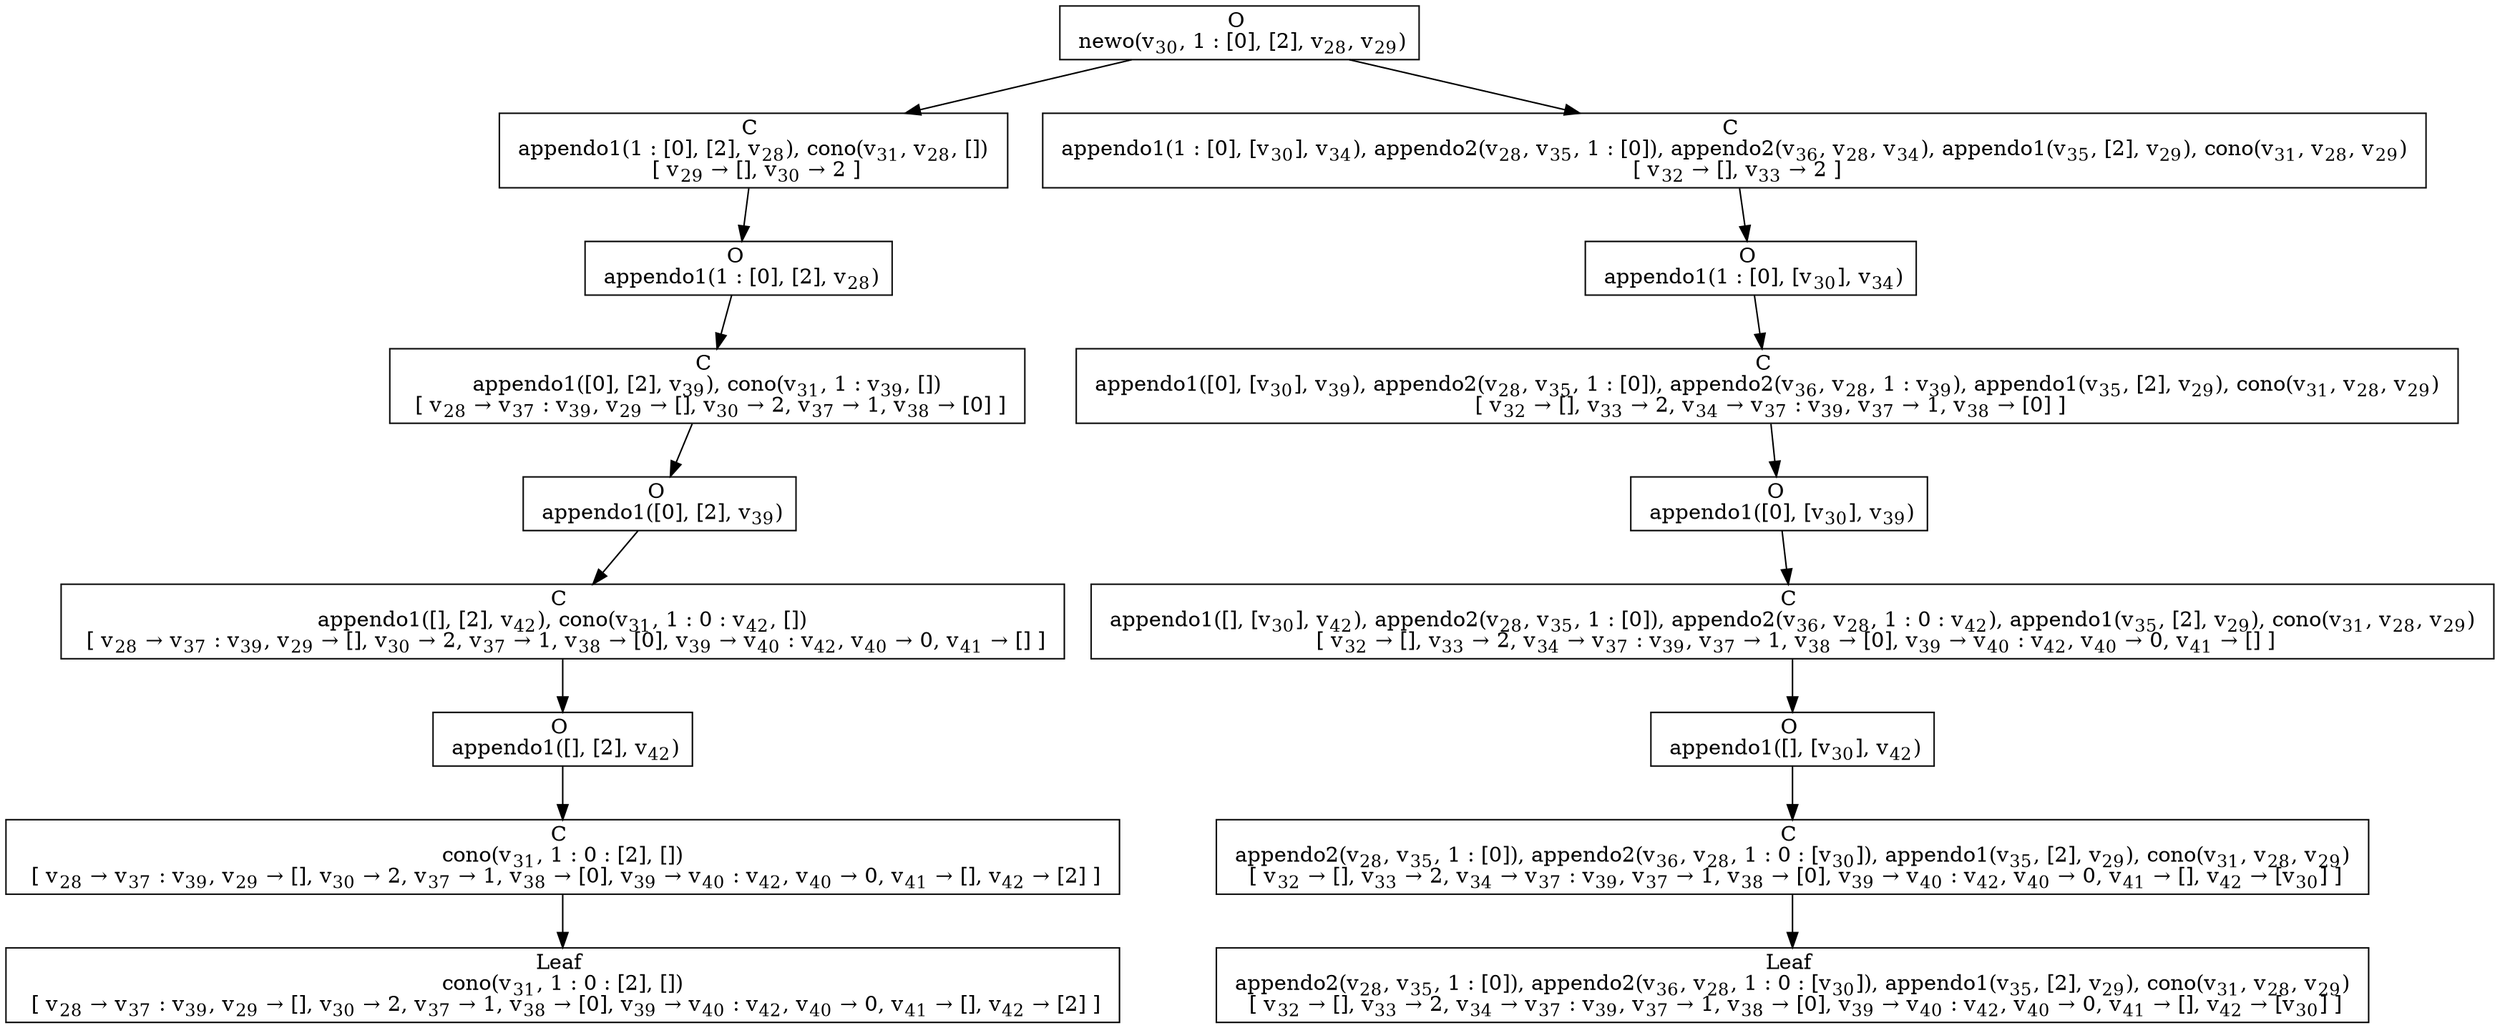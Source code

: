 digraph {
    graph [rankdir=TB
          ,bgcolor=transparent];
    node [shape=box
         ,fillcolor=white
         ,style=filled];
    0 [label=<O <BR/> newo(v<SUB>30</SUB>, 1 : [0], [2], v<SUB>28</SUB>, v<SUB>29</SUB>)>];
    1 [label=<C <BR/> appendo1(1 : [0], [2], v<SUB>28</SUB>), cono(v<SUB>31</SUB>, v<SUB>28</SUB>, []) <BR/>  [ v<SUB>29</SUB> &rarr; [], v<SUB>30</SUB> &rarr; 2 ] >];
    2 [label=<C <BR/> appendo1(1 : [0], [v<SUB>30</SUB>], v<SUB>34</SUB>), appendo2(v<SUB>28</SUB>, v<SUB>35</SUB>, 1 : [0]), appendo2(v<SUB>36</SUB>, v<SUB>28</SUB>, v<SUB>34</SUB>), appendo1(v<SUB>35</SUB>, [2], v<SUB>29</SUB>), cono(v<SUB>31</SUB>, v<SUB>28</SUB>, v<SUB>29</SUB>) <BR/>  [ v<SUB>32</SUB> &rarr; [], v<SUB>33</SUB> &rarr; 2 ] >];
    3 [label=<O <BR/> appendo1(1 : [0], [2], v<SUB>28</SUB>)>];
    4 [label=<C <BR/> appendo1([0], [2], v<SUB>39</SUB>), cono(v<SUB>31</SUB>, 1 : v<SUB>39</SUB>, []) <BR/>  [ v<SUB>28</SUB> &rarr; v<SUB>37</SUB> : v<SUB>39</SUB>, v<SUB>29</SUB> &rarr; [], v<SUB>30</SUB> &rarr; 2, v<SUB>37</SUB> &rarr; 1, v<SUB>38</SUB> &rarr; [0] ] >];
    5 [label=<O <BR/> appendo1([0], [2], v<SUB>39</SUB>)>];
    6 [label=<C <BR/> appendo1([], [2], v<SUB>42</SUB>), cono(v<SUB>31</SUB>, 1 : 0 : v<SUB>42</SUB>, []) <BR/>  [ v<SUB>28</SUB> &rarr; v<SUB>37</SUB> : v<SUB>39</SUB>, v<SUB>29</SUB> &rarr; [], v<SUB>30</SUB> &rarr; 2, v<SUB>37</SUB> &rarr; 1, v<SUB>38</SUB> &rarr; [0], v<SUB>39</SUB> &rarr; v<SUB>40</SUB> : v<SUB>42</SUB>, v<SUB>40</SUB> &rarr; 0, v<SUB>41</SUB> &rarr; [] ] >];
    7 [label=<O <BR/> appendo1([], [2], v<SUB>42</SUB>)>];
    8 [label=<C <BR/> cono(v<SUB>31</SUB>, 1 : 0 : [2], []) <BR/>  [ v<SUB>28</SUB> &rarr; v<SUB>37</SUB> : v<SUB>39</SUB>, v<SUB>29</SUB> &rarr; [], v<SUB>30</SUB> &rarr; 2, v<SUB>37</SUB> &rarr; 1, v<SUB>38</SUB> &rarr; [0], v<SUB>39</SUB> &rarr; v<SUB>40</SUB> : v<SUB>42</SUB>, v<SUB>40</SUB> &rarr; 0, v<SUB>41</SUB> &rarr; [], v<SUB>42</SUB> &rarr; [2] ] >];
    9 [label=<Leaf <BR/> cono(v<SUB>31</SUB>, 1 : 0 : [2], []) <BR/>  [ v<SUB>28</SUB> &rarr; v<SUB>37</SUB> : v<SUB>39</SUB>, v<SUB>29</SUB> &rarr; [], v<SUB>30</SUB> &rarr; 2, v<SUB>37</SUB> &rarr; 1, v<SUB>38</SUB> &rarr; [0], v<SUB>39</SUB> &rarr; v<SUB>40</SUB> : v<SUB>42</SUB>, v<SUB>40</SUB> &rarr; 0, v<SUB>41</SUB> &rarr; [], v<SUB>42</SUB> &rarr; [2] ] >];
    10 [label=<O <BR/> appendo1(1 : [0], [v<SUB>30</SUB>], v<SUB>34</SUB>)>];
    11 [label=<C <BR/> appendo1([0], [v<SUB>30</SUB>], v<SUB>39</SUB>), appendo2(v<SUB>28</SUB>, v<SUB>35</SUB>, 1 : [0]), appendo2(v<SUB>36</SUB>, v<SUB>28</SUB>, 1 : v<SUB>39</SUB>), appendo1(v<SUB>35</SUB>, [2], v<SUB>29</SUB>), cono(v<SUB>31</SUB>, v<SUB>28</SUB>, v<SUB>29</SUB>) <BR/>  [ v<SUB>32</SUB> &rarr; [], v<SUB>33</SUB> &rarr; 2, v<SUB>34</SUB> &rarr; v<SUB>37</SUB> : v<SUB>39</SUB>, v<SUB>37</SUB> &rarr; 1, v<SUB>38</SUB> &rarr; [0] ] >];
    12 [label=<O <BR/> appendo1([0], [v<SUB>30</SUB>], v<SUB>39</SUB>)>];
    13 [label=<C <BR/> appendo1([], [v<SUB>30</SUB>], v<SUB>42</SUB>), appendo2(v<SUB>28</SUB>, v<SUB>35</SUB>, 1 : [0]), appendo2(v<SUB>36</SUB>, v<SUB>28</SUB>, 1 : 0 : v<SUB>42</SUB>), appendo1(v<SUB>35</SUB>, [2], v<SUB>29</SUB>), cono(v<SUB>31</SUB>, v<SUB>28</SUB>, v<SUB>29</SUB>) <BR/>  [ v<SUB>32</SUB> &rarr; [], v<SUB>33</SUB> &rarr; 2, v<SUB>34</SUB> &rarr; v<SUB>37</SUB> : v<SUB>39</SUB>, v<SUB>37</SUB> &rarr; 1, v<SUB>38</SUB> &rarr; [0], v<SUB>39</SUB> &rarr; v<SUB>40</SUB> : v<SUB>42</SUB>, v<SUB>40</SUB> &rarr; 0, v<SUB>41</SUB> &rarr; [] ] >];
    14 [label=<O <BR/> appendo1([], [v<SUB>30</SUB>], v<SUB>42</SUB>)>];
    15 [label=<C <BR/> appendo2(v<SUB>28</SUB>, v<SUB>35</SUB>, 1 : [0]), appendo2(v<SUB>36</SUB>, v<SUB>28</SUB>, 1 : 0 : [v<SUB>30</SUB>]), appendo1(v<SUB>35</SUB>, [2], v<SUB>29</SUB>), cono(v<SUB>31</SUB>, v<SUB>28</SUB>, v<SUB>29</SUB>) <BR/>  [ v<SUB>32</SUB> &rarr; [], v<SUB>33</SUB> &rarr; 2, v<SUB>34</SUB> &rarr; v<SUB>37</SUB> : v<SUB>39</SUB>, v<SUB>37</SUB> &rarr; 1, v<SUB>38</SUB> &rarr; [0], v<SUB>39</SUB> &rarr; v<SUB>40</SUB> : v<SUB>42</SUB>, v<SUB>40</SUB> &rarr; 0, v<SUB>41</SUB> &rarr; [], v<SUB>42</SUB> &rarr; [v<SUB>30</SUB>] ] >];
    16 [label=<Leaf <BR/> appendo2(v<SUB>28</SUB>, v<SUB>35</SUB>, 1 : [0]), appendo2(v<SUB>36</SUB>, v<SUB>28</SUB>, 1 : 0 : [v<SUB>30</SUB>]), appendo1(v<SUB>35</SUB>, [2], v<SUB>29</SUB>), cono(v<SUB>31</SUB>, v<SUB>28</SUB>, v<SUB>29</SUB>) <BR/>  [ v<SUB>32</SUB> &rarr; [], v<SUB>33</SUB> &rarr; 2, v<SUB>34</SUB> &rarr; v<SUB>37</SUB> : v<SUB>39</SUB>, v<SUB>37</SUB> &rarr; 1, v<SUB>38</SUB> &rarr; [0], v<SUB>39</SUB> &rarr; v<SUB>40</SUB> : v<SUB>42</SUB>, v<SUB>40</SUB> &rarr; 0, v<SUB>41</SUB> &rarr; [], v<SUB>42</SUB> &rarr; [v<SUB>30</SUB>] ] >];
    0 -> 1 [label=""];
    0 -> 2 [label=""];
    1 -> 3 [label=""];
    2 -> 10 [label=""];
    3 -> 4 [label=""];
    4 -> 5 [label=""];
    5 -> 6 [label=""];
    6 -> 7 [label=""];
    7 -> 8 [label=""];
    8 -> 9 [label=""];
    10 -> 11 [label=""];
    11 -> 12 [label=""];
    12 -> 13 [label=""];
    13 -> 14 [label=""];
    14 -> 15 [label=""];
    15 -> 16 [label=""];
}